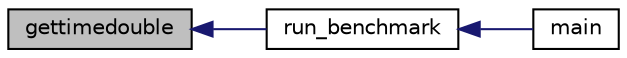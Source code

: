digraph "gettimedouble"
{
  edge [fontname="Helvetica",fontsize="10",labelfontname="Helvetica",labelfontsize="10"];
  node [fontname="Helvetica",fontsize="10",shape=record];
  rankdir="LR";
  Node1 [label="gettimedouble",height=0.2,width=0.4,color="black", fillcolor="grey75", style="filled", fontcolor="black"];
  Node1 -> Node2 [dir="back",color="midnightblue",fontsize="10",style="solid",fontname="Helvetica"];
  Node2 [label="run_benchmark",height=0.2,width=0.4,color="black", fillcolor="white", style="filled",URL="$df/df6/bench_8h.html#a62a3537c97d14006568dd6f8b2bc5472"];
  Node2 -> Node3 [dir="back",color="midnightblue",fontsize="10",style="solid",fontname="Helvetica"];
  Node3 [label="main",height=0.2,width=0.4,color="black", fillcolor="white", style="filled",URL="$da/d1c/bench__ecdh_8c.html#a840291bc02cba5474a4cb46a9b9566fe"];
}
